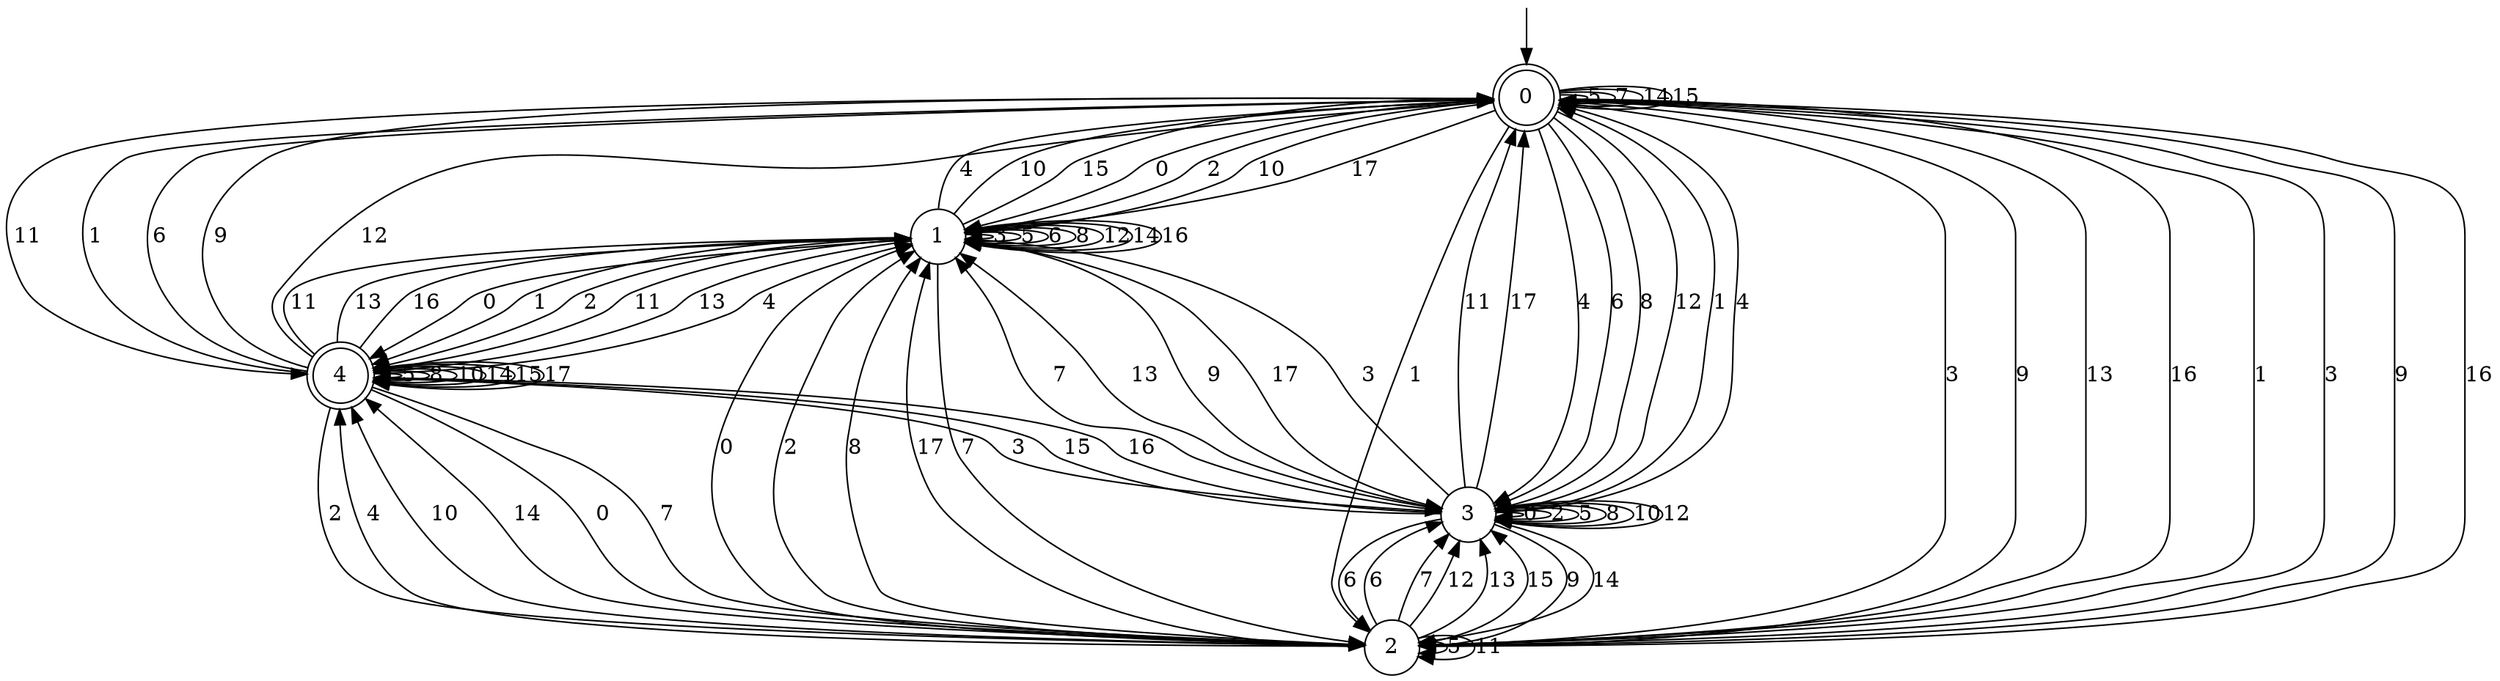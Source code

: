 digraph g {

	s0 [shape="doublecircle" label="0"];
	s1 [shape="circle" label="1"];
	s2 [shape="circle" label="2"];
	s3 [shape="circle" label="3"];
	s4 [shape="doublecircle" label="4"];
	s0 -> s1 [label="0"];
	s0 -> s2 [label="1"];
	s0 -> s1 [label="2"];
	s0 -> s2 [label="3"];
	s0 -> s3 [label="4"];
	s0 -> s0 [label="5"];
	s0 -> s3 [label="6"];
	s0 -> s0 [label="7"];
	s0 -> s3 [label="8"];
	s0 -> s2 [label="9"];
	s0 -> s1 [label="10"];
	s0 -> s4 [label="11"];
	s0 -> s3 [label="12"];
	s0 -> s2 [label="13"];
	s0 -> s0 [label="14"];
	s0 -> s0 [label="15"];
	s0 -> s2 [label="16"];
	s0 -> s1 [label="17"];
	s1 -> s4 [label="0"];
	s1 -> s4 [label="1"];
	s1 -> s4 [label="2"];
	s1 -> s1 [label="3"];
	s1 -> s0 [label="4"];
	s1 -> s1 [label="5"];
	s1 -> s1 [label="6"];
	s1 -> s2 [label="7"];
	s1 -> s1 [label="8"];
	s1 -> s3 [label="9"];
	s1 -> s0 [label="10"];
	s1 -> s4 [label="11"];
	s1 -> s1 [label="12"];
	s1 -> s4 [label="13"];
	s1 -> s1 [label="14"];
	s1 -> s0 [label="15"];
	s1 -> s1 [label="16"];
	s1 -> s3 [label="17"];
	s2 -> s1 [label="0"];
	s2 -> s0 [label="1"];
	s2 -> s1 [label="2"];
	s2 -> s0 [label="3"];
	s2 -> s4 [label="4"];
	s2 -> s2 [label="5"];
	s2 -> s3 [label="6"];
	s2 -> s3 [label="7"];
	s2 -> s1 [label="8"];
	s2 -> s0 [label="9"];
	s2 -> s4 [label="10"];
	s2 -> s2 [label="11"];
	s2 -> s3 [label="12"];
	s2 -> s3 [label="13"];
	s2 -> s4 [label="14"];
	s2 -> s3 [label="15"];
	s2 -> s0 [label="16"];
	s2 -> s1 [label="17"];
	s3 -> s3 [label="0"];
	s3 -> s0 [label="1"];
	s3 -> s3 [label="2"];
	s3 -> s1 [label="3"];
	s3 -> s0 [label="4"];
	s3 -> s3 [label="5"];
	s3 -> s2 [label="6"];
	s3 -> s1 [label="7"];
	s3 -> s3 [label="8"];
	s3 -> s2 [label="9"];
	s3 -> s3 [label="10"];
	s3 -> s0 [label="11"];
	s3 -> s3 [label="12"];
	s3 -> s1 [label="13"];
	s3 -> s2 [label="14"];
	s3 -> s4 [label="15"];
	s3 -> s4 [label="16"];
	s3 -> s0 [label="17"];
	s4 -> s2 [label="0"];
	s4 -> s0 [label="1"];
	s4 -> s2 [label="2"];
	s4 -> s3 [label="3"];
	s4 -> s1 [label="4"];
	s4 -> s4 [label="5"];
	s4 -> s0 [label="6"];
	s4 -> s2 [label="7"];
	s4 -> s4 [label="8"];
	s4 -> s0 [label="9"];
	s4 -> s4 [label="10"];
	s4 -> s1 [label="11"];
	s4 -> s0 [label="12"];
	s4 -> s1 [label="13"];
	s4 -> s4 [label="14"];
	s4 -> s4 [label="15"];
	s4 -> s1 [label="16"];
	s4 -> s4 [label="17"];

__start0 [label="" shape="none" width="0" height="0"];
__start0 -> s0;

}
